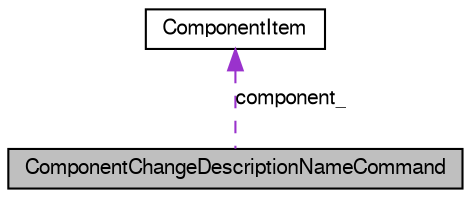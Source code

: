 digraph G
{
  bgcolor="transparent";
  edge [fontname="FreeSans",fontsize=10,labelfontname="FreeSans",labelfontsize=10];
  node [fontname="FreeSans",fontsize=10,shape=record];
  Node1 [label="ComponentChangeDescriptionNameCommand",height=0.2,width=0.4,color="black", fillcolor="grey75", style="filled" fontcolor="black"];
  Node2 -> Node1 [dir=back,color="darkorchid3",fontsize=10,style="dashed",label="component_",fontname="FreeSans"];
  Node2 [label="ComponentItem",height=0.2,width=0.4,color="black",URL="$class_component_item.html",tooltip="ComponentItem class."];
}
